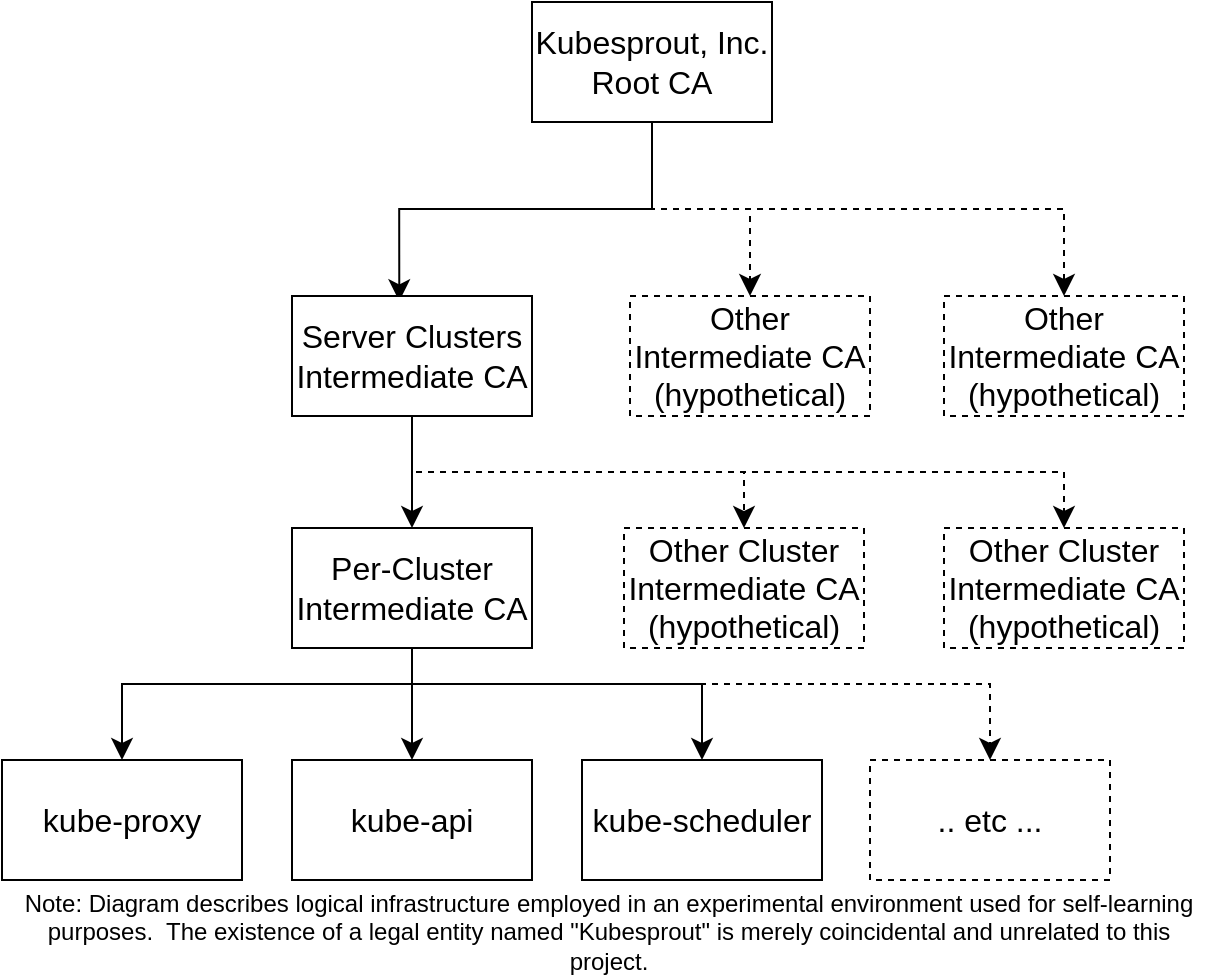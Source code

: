 <mxfile version="21.6.1" type="device">
  <diagram name="Page-1" id="A2tsCPV1LLdDD-rgpaUa">
    <mxGraphModel dx="1502" dy="1479" grid="0" gridSize="10" guides="1" tooltips="1" connect="1" arrows="1" fold="1" page="0" pageScale="1" pageWidth="1100" pageHeight="850" math="0" shadow="0">
      <root>
        <mxCell id="0" />
        <mxCell id="1" parent="0" />
        <mxCell id="Xe73THLttfqtFpMHmgJq-3" style="rounded=0;orthogonalLoop=1;jettySize=auto;html=1;exitX=0.5;exitY=1;exitDx=0;exitDy=0;entryX=0.447;entryY=0.044;entryDx=0;entryDy=0;entryPerimeter=0;fontSize=12;startSize=8;endSize=8;edgeStyle=orthogonalEdgeStyle;" edge="1" parent="1" source="Xe73THLttfqtFpMHmgJq-1" target="Xe73THLttfqtFpMHmgJq-2">
          <mxGeometry relative="1" as="geometry" />
        </mxCell>
        <mxCell id="Xe73THLttfqtFpMHmgJq-13" style="edgeStyle=orthogonalEdgeStyle;rounded=0;orthogonalLoop=1;jettySize=auto;html=1;exitX=0.5;exitY=1;exitDx=0;exitDy=0;entryX=0.5;entryY=0;entryDx=0;entryDy=0;fontSize=12;startSize=8;endSize=8;dashed=1;" edge="1" parent="1" source="Xe73THLttfqtFpMHmgJq-1" target="Xe73THLttfqtFpMHmgJq-12">
          <mxGeometry relative="1" as="geometry" />
        </mxCell>
        <mxCell id="Xe73THLttfqtFpMHmgJq-15" style="edgeStyle=orthogonalEdgeStyle;rounded=0;orthogonalLoop=1;jettySize=auto;html=1;exitX=0.5;exitY=1;exitDx=0;exitDy=0;entryX=0.5;entryY=0;entryDx=0;entryDy=0;fontSize=12;startSize=8;endSize=8;dashed=1;" edge="1" parent="1" source="Xe73THLttfqtFpMHmgJq-1" target="Xe73THLttfqtFpMHmgJq-14">
          <mxGeometry relative="1" as="geometry" />
        </mxCell>
        <mxCell id="Xe73THLttfqtFpMHmgJq-1" value="Kubesprout, Inc.&lt;br&gt;Root CA" style="rounded=0;whiteSpace=wrap;html=1;fontSize=16;" vertex="1" parent="1">
          <mxGeometry x="58" y="-215" width="120" height="60" as="geometry" />
        </mxCell>
        <mxCell id="Xe73THLttfqtFpMHmgJq-5" value="" style="edgeStyle=orthogonalEdgeStyle;rounded=0;orthogonalLoop=1;jettySize=auto;html=1;fontSize=12;startSize=8;endSize=8;" edge="1" parent="1" source="Xe73THLttfqtFpMHmgJq-2" target="Xe73THLttfqtFpMHmgJq-4">
          <mxGeometry relative="1" as="geometry" />
        </mxCell>
        <mxCell id="Xe73THLttfqtFpMHmgJq-17" style="edgeStyle=orthogonalEdgeStyle;rounded=0;orthogonalLoop=1;jettySize=auto;html=1;exitX=0.5;exitY=1;exitDx=0;exitDy=0;entryX=0.5;entryY=0;entryDx=0;entryDy=0;fontSize=12;startSize=8;endSize=8;dashed=1;" edge="1" parent="1" source="Xe73THLttfqtFpMHmgJq-2" target="Xe73THLttfqtFpMHmgJq-16">
          <mxGeometry relative="1" as="geometry" />
        </mxCell>
        <mxCell id="Xe73THLttfqtFpMHmgJq-19" style="edgeStyle=orthogonalEdgeStyle;rounded=0;orthogonalLoop=1;jettySize=auto;html=1;exitX=0.5;exitY=1;exitDx=0;exitDy=0;entryX=0.5;entryY=0;entryDx=0;entryDy=0;fontSize=12;startSize=8;endSize=8;dashed=1;" edge="1" parent="1" source="Xe73THLttfqtFpMHmgJq-2" target="Xe73THLttfqtFpMHmgJq-18">
          <mxGeometry relative="1" as="geometry" />
        </mxCell>
        <mxCell id="Xe73THLttfqtFpMHmgJq-2" value="Server Clusters Intermediate CA" style="rounded=0;whiteSpace=wrap;html=1;fontSize=16;" vertex="1" parent="1">
          <mxGeometry x="-62" y="-68" width="120" height="60" as="geometry" />
        </mxCell>
        <mxCell id="Xe73THLttfqtFpMHmgJq-7" value="" style="edgeStyle=orthogonalEdgeStyle;rounded=0;orthogonalLoop=1;jettySize=auto;html=1;fontSize=12;startSize=8;endSize=8;" edge="1" parent="1" source="Xe73THLttfqtFpMHmgJq-4" target="Xe73THLttfqtFpMHmgJq-6">
          <mxGeometry relative="1" as="geometry">
            <Array as="points">
              <mxPoint x="-2" y="126" />
              <mxPoint x="-147" y="126" />
            </Array>
          </mxGeometry>
        </mxCell>
        <mxCell id="Xe73THLttfqtFpMHmgJq-9" value="" style="edgeStyle=orthogonalEdgeStyle;rounded=0;orthogonalLoop=1;jettySize=auto;html=1;fontSize=12;startSize=8;endSize=8;" edge="1" parent="1" source="Xe73THLttfqtFpMHmgJq-4" target="Xe73THLttfqtFpMHmgJq-8">
          <mxGeometry relative="1" as="geometry">
            <Array as="points">
              <mxPoint x="-2" y="126" />
              <mxPoint x="143" y="126" />
            </Array>
          </mxGeometry>
        </mxCell>
        <mxCell id="Xe73THLttfqtFpMHmgJq-11" value="" style="edgeStyle=orthogonalEdgeStyle;rounded=0;orthogonalLoop=1;jettySize=auto;html=1;fontSize=12;startSize=8;endSize=8;" edge="1" parent="1" source="Xe73THLttfqtFpMHmgJq-4" target="Xe73THLttfqtFpMHmgJq-10">
          <mxGeometry relative="1" as="geometry" />
        </mxCell>
        <mxCell id="Xe73THLttfqtFpMHmgJq-21" style="edgeStyle=orthogonalEdgeStyle;rounded=0;orthogonalLoop=1;jettySize=auto;html=1;exitX=0.5;exitY=1;exitDx=0;exitDy=0;entryX=0.5;entryY=0;entryDx=0;entryDy=0;fontSize=12;startSize=8;endSize=8;dashed=1;" edge="1" parent="1" source="Xe73THLttfqtFpMHmgJq-4" target="Xe73THLttfqtFpMHmgJq-20">
          <mxGeometry relative="1" as="geometry">
            <Array as="points">
              <mxPoint x="-2" y="126" />
              <mxPoint x="287" y="126" />
            </Array>
          </mxGeometry>
        </mxCell>
        <mxCell id="Xe73THLttfqtFpMHmgJq-4" value="Per-Cluster&lt;br&gt;Intermediate CA" style="whiteSpace=wrap;html=1;fontSize=16;rounded=0;" vertex="1" parent="1">
          <mxGeometry x="-62" y="48" width="120" height="60" as="geometry" />
        </mxCell>
        <mxCell id="Xe73THLttfqtFpMHmgJq-6" value="kube-proxy" style="whiteSpace=wrap;html=1;fontSize=16;rounded=0;" vertex="1" parent="1">
          <mxGeometry x="-207" y="164" width="120" height="60" as="geometry" />
        </mxCell>
        <mxCell id="Xe73THLttfqtFpMHmgJq-8" value="kube-scheduler" style="whiteSpace=wrap;html=1;fontSize=16;rounded=0;" vertex="1" parent="1">
          <mxGeometry x="83" y="164" width="120" height="60" as="geometry" />
        </mxCell>
        <mxCell id="Xe73THLttfqtFpMHmgJq-10" value="kube-api" style="whiteSpace=wrap;html=1;fontSize=16;rounded=0;" vertex="1" parent="1">
          <mxGeometry x="-62" y="164" width="120" height="60" as="geometry" />
        </mxCell>
        <mxCell id="Xe73THLttfqtFpMHmgJq-12" value="Other&lt;br&gt;Intermediate CA&lt;br&gt;(hypothetical)" style="rounded=0;whiteSpace=wrap;html=1;fontSize=16;dashed=1;" vertex="1" parent="1">
          <mxGeometry x="107" y="-68" width="120" height="60" as="geometry" />
        </mxCell>
        <mxCell id="Xe73THLttfqtFpMHmgJq-14" value="Other&lt;br&gt;Intermediate CA&lt;br&gt;(hypothetical)" style="rounded=0;whiteSpace=wrap;html=1;fontSize=16;dashed=1;" vertex="1" parent="1">
          <mxGeometry x="264" y="-68" width="120" height="60" as="geometry" />
        </mxCell>
        <mxCell id="Xe73THLttfqtFpMHmgJq-16" value="Other Cluster&lt;br&gt;Intermediate CA&lt;br&gt;(hypothetical)" style="whiteSpace=wrap;html=1;fontSize=16;rounded=0;dashed=1;" vertex="1" parent="1">
          <mxGeometry x="104" y="48" width="120" height="60" as="geometry" />
        </mxCell>
        <mxCell id="Xe73THLttfqtFpMHmgJq-18" value="Other Cluster&lt;br&gt;Intermediate CA&lt;br&gt;(hypothetical)" style="whiteSpace=wrap;html=1;fontSize=16;rounded=0;dashed=1;" vertex="1" parent="1">
          <mxGeometry x="264" y="48" width="120" height="60" as="geometry" />
        </mxCell>
        <mxCell id="Xe73THLttfqtFpMHmgJq-20" value=".. etc ..." style="rounded=0;whiteSpace=wrap;html=1;fontSize=16;dashed=1;" vertex="1" parent="1">
          <mxGeometry x="227" y="164" width="120" height="60" as="geometry" />
        </mxCell>
        <mxCell id="Xe73THLttfqtFpMHmgJq-22" value="Note: Diagram describes logical infrastructure employed in an experimental environment used for self-learning purposes.&amp;nbsp; The existence of a legal entity named &quot;Kubesprout&quot; is merely coincidental and unrelated to this project." style="text;html=1;strokeColor=none;fillColor=none;align=center;verticalAlign=middle;whiteSpace=wrap;rounded=0;fontSize=12;" vertex="1" parent="1">
          <mxGeometry x="-204" y="229" width="601" height="42" as="geometry" />
        </mxCell>
      </root>
    </mxGraphModel>
  </diagram>
</mxfile>
